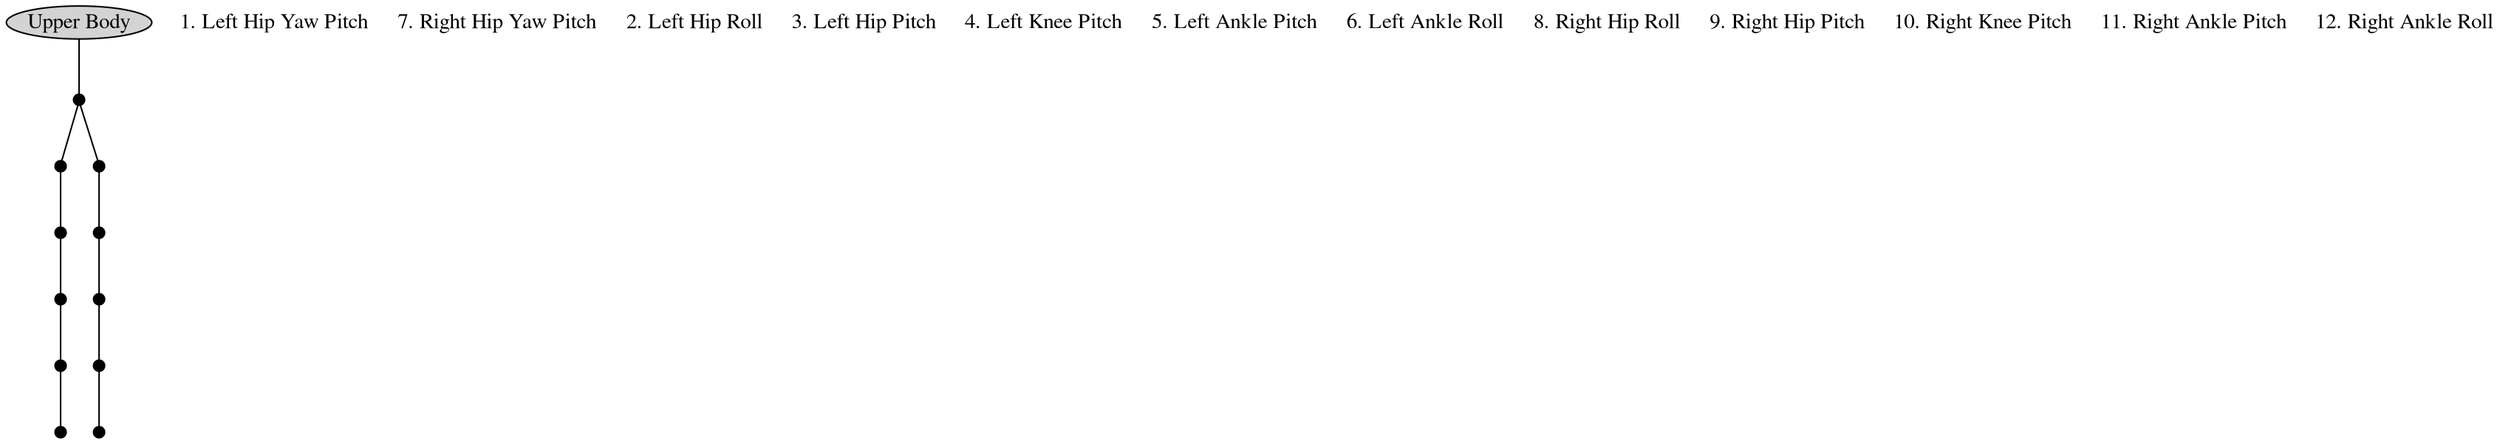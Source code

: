 graph ""
{
    node [shape="point", margin=0, height="0.1", fontname="Times"]
    Torso [pos = "0,0.2!", label = "Upper Body", shape="ellipse", style="filled"]
    HipYawPitch [label = "LHipYawPitch\nRHipYawPitch", pos = "0,-0.5!"]
    LHipRoll [pos = "-1.3,-1!"]
    LHipPitch [pos = "-1.3,-1.5!"]
    LKneePitch [pos = "-1.3,-2!"]
    LAnklePitch [pos = "-1.3,-2.5!"]
    LAnkleRoll [pos = "-1.3,-3!"]

    RHipRoll [pos = "1.3,-1!"]
    RHipPitch [pos = "1.3,-1.5!"]
    RKneePitch [pos = "1.3,-2!"]
    RAnklePitch [pos = "1.3,-2.5!"]
    RAnkleRoll [pos = "1.3,-3!"]
    
    LHipYawPitchL [color="white", shape="box", type="plainText", pos = "-1.3,-0.5!", label = "1. Left Hip Yaw Pitch"]
    RHipYawPitchL [color="white", shape="box", type="plainText", pos = "1.3,-0.5!", label = "7. Right Hip Yaw Pitch"]

    LHipRollL [color="white", shape="box", type="plainText", pos = "-2.2,-1!", label="2. Left Hip Roll"]
    LHipPitchL [color="white", shape="box", type="plainText", pos = "-2.2,-1.5!", label="3. Left Hip Pitch"]
    LKneePitchL [color="white", shape="box", type="plainText", pos = "-2.2,-2!", label="4. Left Knee Pitch"]
    LAnklePitchL [color="white", shape="box", type="plainText", pos = "-2.2,-2.5!", label="5. Left Ankle Pitch"]
    LAnkleRollL [color="white", shape="box", type="plainText", pos = "-2.2,-3!", label="6. Left Ankle Roll"]

    RHipRollL [color="white", shape="box", type="plainText", pos = "2.2,-1!", label="8. Right Hip Roll"]
    RHipPitchL [color="white", shape="box", type="plainText", pos = "2.2,-1.5!", label="9. Right Hip Pitch"]
    RKneePitchL [color="white", shape="box", type="plainText", pos = "2.2,-2!", label="10. Right Knee Pitch"]
    RAnklePitchL [color="white", shape="box", type="plainText", pos = "2.2,-2.5!", label="11. Right Ankle Pitch"]
    RAnkleRollL [color="white", shape="box", type="plainText", pos = "2.2,-3!", label="12. Right Ankle Roll"]
    

    Torso -- HipYawPitch

    HipYawPitch -- LHipRoll

    HipYawPitch -- RHipRoll

    LHipRoll -- LHipPitch  
    LHipPitch -- LKneePitch 
    LKneePitch -- LAnklePitch
    LAnklePitch -- LAnkleRoll 

    RHipRoll -- RHipPitch  
    RHipPitch -- RKneePitch 
    RKneePitch -- RAnklePitch
    RAnklePitch -- RAnkleRoll 
}
